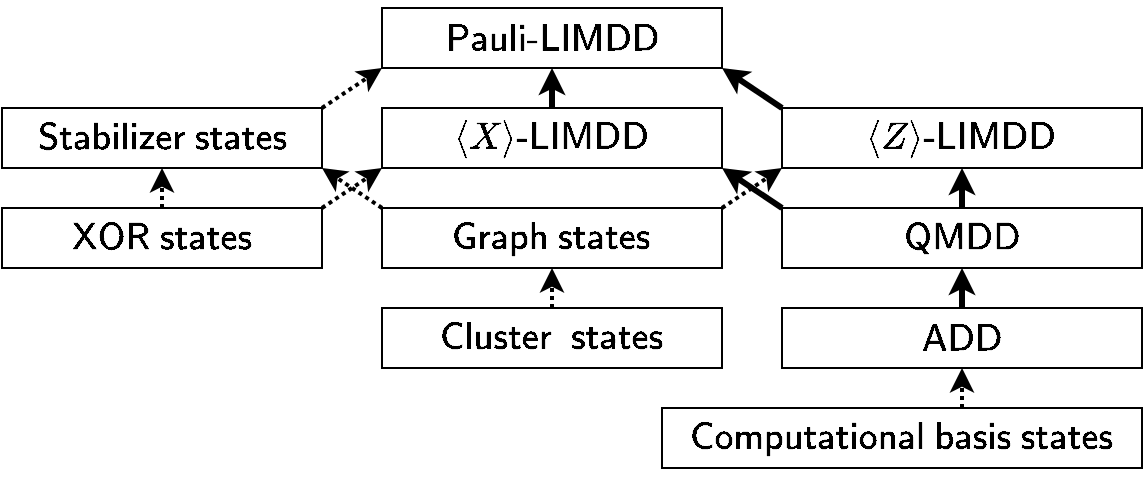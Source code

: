 <mxfile version="14.6.13" type="device"><diagram id="ATo_m80gVsZ3QEhqppKy" name="Page-1"><mxGraphModel dx="1527" dy="459" grid="1" gridSize="10" guides="1" tooltips="1" connect="1" arrows="1" fold="1" page="1" pageScale="1" pageWidth="850" pageHeight="1100" math="1" shadow="0"><root><mxCell id="0"/><mxCell id="1" parent="0"/><mxCell id="c5axo8y5j9-K_Zrt1Vle-1" style="edgeStyle=orthogonalEdgeStyle;rounded=0;orthogonalLoop=1;jettySize=auto;html=1;dashed=1;dashPattern=1 1;strokeWidth=2;" parent="1" source="Ci0yRvnE0Pa824k8l3pW-1" target="Ci0yRvnE0Pa824k8l3pW-4" edge="1"><mxGeometry relative="1" as="geometry"><Array as="points"><mxPoint x="430" y="450"/><mxPoint x="430" y="450"/></Array></mxGeometry></mxCell><mxCell id="Ci0yRvnE0Pa824k8l3pW-1" value="&lt;font style=&quot;font-size: 16px&quot;&gt;$$\textsf{Computational basis states}$$&lt;/font&gt;" style="text;html=1;fillColor=none;align=center;verticalAlign=middle;whiteSpace=wrap;rounded=0;strokeColor=#000000;" parent="1" vertex="1"><mxGeometry x="280" y="460" width="240" height="30" as="geometry"/></mxCell><mxCell id="Ci0yRvnE0Pa824k8l3pW-10" style="rounded=1;orthogonalLoop=1;jettySize=auto;html=1;exitX=0;exitY=0;exitDx=0;exitDy=0;entryX=1;entryY=1;entryDx=0;entryDy=0;strokeWidth=2;dashed=1;dashPattern=1 1;" parent="1" source="Ci0yRvnE0Pa824k8l3pW-2" target="Ci0yRvnE0Pa824k8l3pW-3" edge="1"><mxGeometry relative="1" as="geometry"/></mxCell><mxCell id="Ci0yRvnE0Pa824k8l3pW-29" style="rounded=1;orthogonalLoop=1;jettySize=auto;html=1;exitX=1;exitY=0;exitDx=0;exitDy=0;entryX=0;entryY=1;entryDx=0;entryDy=0;startArrow=none;startFill=0;endArrow=classic;endFill=1;dashed=1;dashPattern=1 1;strokeWidth=2;endSize=6;" parent="1" source="Ci0yRvnE0Pa824k8l3pW-2" target="Ci0yRvnE0Pa824k8l3pW-6" edge="1"><mxGeometry relative="1" as="geometry"/></mxCell><mxCell id="Ci0yRvnE0Pa824k8l3pW-2" value="&lt;font style=&quot;font-size: 16px&quot;&gt;$$\textsf{Graph states}$$&lt;/font&gt;" style="text;html=1;fillColor=none;align=center;verticalAlign=middle;whiteSpace=wrap;rounded=0;strokeColor=#000000;" parent="1" vertex="1"><mxGeometry x="140" y="360" width="170" height="30" as="geometry"/></mxCell><mxCell id="Ci0yRvnE0Pa824k8l3pW-11" style="rounded=1;orthogonalLoop=1;jettySize=auto;html=1;exitX=1;exitY=0;exitDx=0;exitDy=0;entryX=0;entryY=1;entryDx=0;entryDy=0;strokeWidth=2;dashed=1;dashPattern=1 1;" parent="1" source="Ci0yRvnE0Pa824k8l3pW-3" target="Ci0yRvnE0Pa824k8l3pW-7" edge="1"><mxGeometry relative="1" as="geometry"/></mxCell><mxCell id="Ci0yRvnE0Pa824k8l3pW-3" value="&lt;font style=&quot;font-size: 16px&quot;&gt;$$\textsf{Stabilizer states}$$&lt;/font&gt;" style="text;html=1;fillColor=none;align=center;verticalAlign=middle;whiteSpace=wrap;rounded=0;strokeColor=#000000;" parent="1" vertex="1"><mxGeometry x="-50" y="310" width="160" height="30" as="geometry"/></mxCell><mxCell id="Ci0yRvnE0Pa824k8l3pW-12" style="rounded=1;orthogonalLoop=1;jettySize=auto;html=1;exitX=0.5;exitY=0;exitDx=0;exitDy=0;strokeWidth=3;endSize=4;" parent="1" source="Ci0yRvnE0Pa824k8l3pW-4" target="Ci0yRvnE0Pa824k8l3pW-5" edge="1"><mxGeometry relative="1" as="geometry"/></mxCell><mxCell id="Ci0yRvnE0Pa824k8l3pW-4" value="&lt;font style=&quot;font-size: 16px&quot;&gt;$$\textsf{ADD}$$&lt;/font&gt;" style="text;html=1;fillColor=none;align=center;verticalAlign=middle;whiteSpace=wrap;rounded=0;strokeColor=#000000;" parent="1" vertex="1"><mxGeometry x="340" y="410" width="180" height="30" as="geometry"/></mxCell><mxCell id="Ci0yRvnE0Pa824k8l3pW-13" style="rounded=1;orthogonalLoop=1;jettySize=auto;html=1;exitX=0.5;exitY=0;exitDx=0;exitDy=0;strokeWidth=3;endSize=4;" parent="1" source="Ci0yRvnE0Pa824k8l3pW-5" target="Ci0yRvnE0Pa824k8l3pW-6" edge="1"><mxGeometry relative="1" as="geometry"/></mxCell><mxCell id="Ci0yRvnE0Pa824k8l3pW-38" style="rounded=1;orthogonalLoop=1;jettySize=auto;html=1;exitX=0;exitY=0;exitDx=0;exitDy=0;entryX=1;entryY=1;entryDx=0;entryDy=0;startArrow=none;startFill=0;endArrow=classic;endFill=1;strokeColor=#000000;strokeWidth=3;endSize=4;" parent="1" source="Ci0yRvnE0Pa824k8l3pW-5" target="Ci0yRvnE0Pa824k8l3pW-36" edge="1"><mxGeometry relative="1" as="geometry"/></mxCell><mxCell id="Ci0yRvnE0Pa824k8l3pW-5" value="&lt;font style=&quot;font-size: 16px&quot;&gt;$$\textsf{QMDD}$$&lt;/font&gt;" style="text;html=1;fillColor=none;align=center;verticalAlign=middle;whiteSpace=wrap;rounded=0;strokeColor=#000000;" parent="1" vertex="1"><mxGeometry x="340" y="360" width="180" height="30" as="geometry"/></mxCell><mxCell id="Ci0yRvnE0Pa824k8l3pW-14" style="rounded=1;orthogonalLoop=1;jettySize=auto;html=1;exitX=0;exitY=0;exitDx=0;exitDy=0;entryX=1;entryY=1;entryDx=0;entryDy=0;strokeWidth=3;endSize=4;" parent="1" source="Ci0yRvnE0Pa824k8l3pW-6" target="Ci0yRvnE0Pa824k8l3pW-7" edge="1"><mxGeometry relative="1" as="geometry"/></mxCell><mxCell id="Ci0yRvnE0Pa824k8l3pW-6" value="&lt;font style=&quot;font-size: 16px&quot;&gt;$$\langle Z\rangle\textsf{-LIMDD}$$&lt;/font&gt;" style="text;html=1;fillColor=none;align=center;verticalAlign=middle;whiteSpace=wrap;rounded=0;strokeColor=#000000;" parent="1" vertex="1"><mxGeometry x="340" y="310" width="180" height="30" as="geometry"/></mxCell><mxCell id="Ci0yRvnE0Pa824k8l3pW-7" value="&lt;font style=&quot;font-size: 16px&quot;&gt;$$\textsf{Pauli-LIMDD}$$&lt;/font&gt;" style="text;html=1;fillColor=none;align=center;verticalAlign=middle;whiteSpace=wrap;rounded=0;strokeColor=#000000;" parent="1" vertex="1"><mxGeometry x="140" y="260" width="170" height="30" as="geometry"/></mxCell><mxCell id="Ci0yRvnE0Pa824k8l3pW-34" style="rounded=1;orthogonalLoop=1;jettySize=auto;html=1;exitX=0.5;exitY=0;exitDx=0;exitDy=0;entryX=0.5;entryY=1;entryDx=0;entryDy=0;startArrow=none;startFill=0;endArrow=classic;endFill=1;strokeColor=#000000;strokeWidth=2;dashed=1;dashPattern=1 1;" parent="1" source="Ci0yRvnE0Pa824k8l3pW-33" target="Ci0yRvnE0Pa824k8l3pW-3" edge="1"><mxGeometry relative="1" as="geometry"/></mxCell><mxCell id="Ci0yRvnE0Pa824k8l3pW-37" style="rounded=1;orthogonalLoop=1;jettySize=auto;html=1;exitX=1;exitY=0;exitDx=0;exitDy=0;entryX=0;entryY=1;entryDx=0;entryDy=0;startArrow=none;startFill=0;endArrow=classic;endFill=1;strokeColor=#000000;strokeWidth=2;dashed=1;dashPattern=1 1;" parent="1" source="Ci0yRvnE0Pa824k8l3pW-33" target="Ci0yRvnE0Pa824k8l3pW-36" edge="1"><mxGeometry relative="1" as="geometry"/></mxCell><mxCell id="Ci0yRvnE0Pa824k8l3pW-33" value="&lt;font style=&quot;font-size: 16px&quot;&gt;$$\textsf{XOR states}$$&lt;/font&gt;" style="text;html=1;fillColor=none;align=center;verticalAlign=middle;whiteSpace=wrap;rounded=0;strokeColor=#000000;" parent="1" vertex="1"><mxGeometry x="-50" y="360" width="160" height="30" as="geometry"/></mxCell><mxCell id="Ci0yRvnE0Pa824k8l3pW-39" value="" style="rounded=1;orthogonalLoop=1;jettySize=auto;html=1;startArrow=none;startFill=0;endArrow=classic;endFill=1;strokeColor=#000000;strokeWidth=3;endSize=4;" parent="1" source="Ci0yRvnE0Pa824k8l3pW-36" target="Ci0yRvnE0Pa824k8l3pW-7" edge="1"><mxGeometry relative="1" as="geometry"/></mxCell><mxCell id="Ci0yRvnE0Pa824k8l3pW-36" value="&lt;font style=&quot;font-size: 16px&quot;&gt;$$\langle X\rangle\textsf{-LIMDD}$$&lt;/font&gt;" style="text;html=1;fillColor=none;align=center;verticalAlign=middle;whiteSpace=wrap;rounded=0;strokeColor=#000000;" parent="1" vertex="1"><mxGeometry x="140" y="310" width="170" height="30" as="geometry"/></mxCell><mxCell id="nRyL4jI71OKWRNKeBSy6-3" style="edgeStyle=orthogonalEdgeStyle;rounded=0;orthogonalLoop=1;jettySize=auto;html=1;dashed=1;dashPattern=1 1;strokeWidth=2;" parent="1" source="nRyL4jI71OKWRNKeBSy6-1" target="Ci0yRvnE0Pa824k8l3pW-2" edge="1"><mxGeometry relative="1" as="geometry"><mxPoint x="235" y="390" as="targetPoint"/><Array as="points"><mxPoint x="225" y="400"/><mxPoint x="225" y="400"/></Array></mxGeometry></mxCell><mxCell id="nRyL4jI71OKWRNKeBSy6-1" value="&lt;font style=&quot;font-size: 16px&quot;&gt;$$\textsf{Cluster&amp;nbsp; states}$$&lt;/font&gt;" style="text;html=1;fillColor=none;align=center;verticalAlign=middle;whiteSpace=wrap;rounded=0;strokeColor=#000000;" parent="1" vertex="1"><mxGeometry x="140" y="410" width="170" height="30" as="geometry"/></mxCell></root></mxGraphModel></diagram></mxfile>